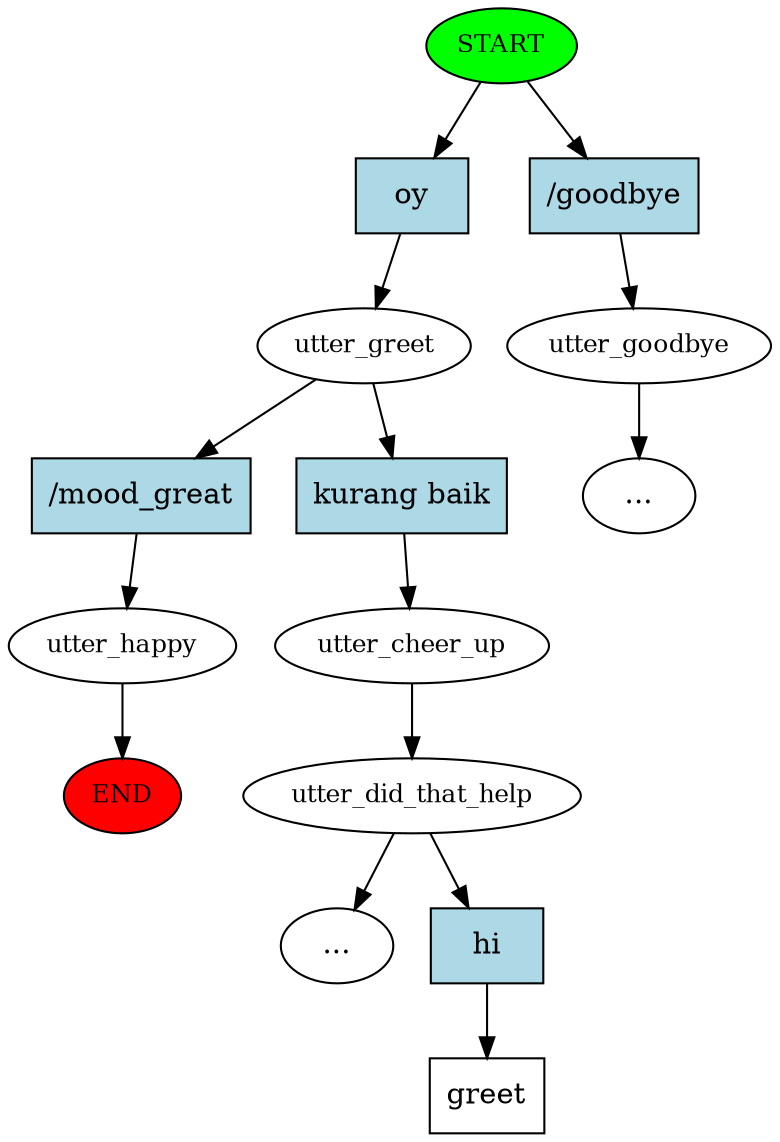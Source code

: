 digraph  {
0 [class="start active", fillcolor=green, fontsize=12, label=START, style=filled];
"-1" [class=end, fillcolor=red, fontsize=12, label=END, style=filled];
1 [class=active, fontsize=12, label=utter_greet];
2 [class="", fontsize=12, label=utter_happy];
4 [class=active, fontsize=12, label=utter_cheer_up];
5 [class=active, fontsize=12, label=utter_did_that_help];
"-4" [class=ellipsis, label="..."];
9 [class="", fontsize=12, label=utter_goodbye];
"-5" [class=ellipsis, label="..."];
13 [class="intent dashed active", label=greet, shape=rect];
14 [class="intent active", fillcolor=lightblue, label=oy, shape=rect, style=filled];
15 [class=intent, fillcolor=lightblue, label="/goodbye", shape=rect, style=filled];
16 [class=intent, fillcolor=lightblue, label="/mood_great", shape=rect, style=filled];
17 [class="intent active", fillcolor=lightblue, label="kurang\ baik", shape=rect, style=filled];
18 [class="intent active", fillcolor=lightblue, label=hi, shape=rect, style=filled];
0 -> 14  [class=active, key=0];
0 -> 15  [class="", key=0];
1 -> 16  [class="", key=0];
1 -> 17  [class=active, key=0];
2 -> "-1"  [class="", key=NONE, label=""];
4 -> 5  [class=active, key=NONE, label=""];
5 -> "-4"  [class="", key=NONE, label=""];
5 -> 18  [class=active, key=0];
9 -> "-5"  [class="", key=NONE, label=""];
14 -> 1  [class=active, key=0];
15 -> 9  [class="", key=0];
16 -> 2  [class="", key=0];
17 -> 4  [class=active, key=0];
18 -> 13  [class=active, key=0];
}
